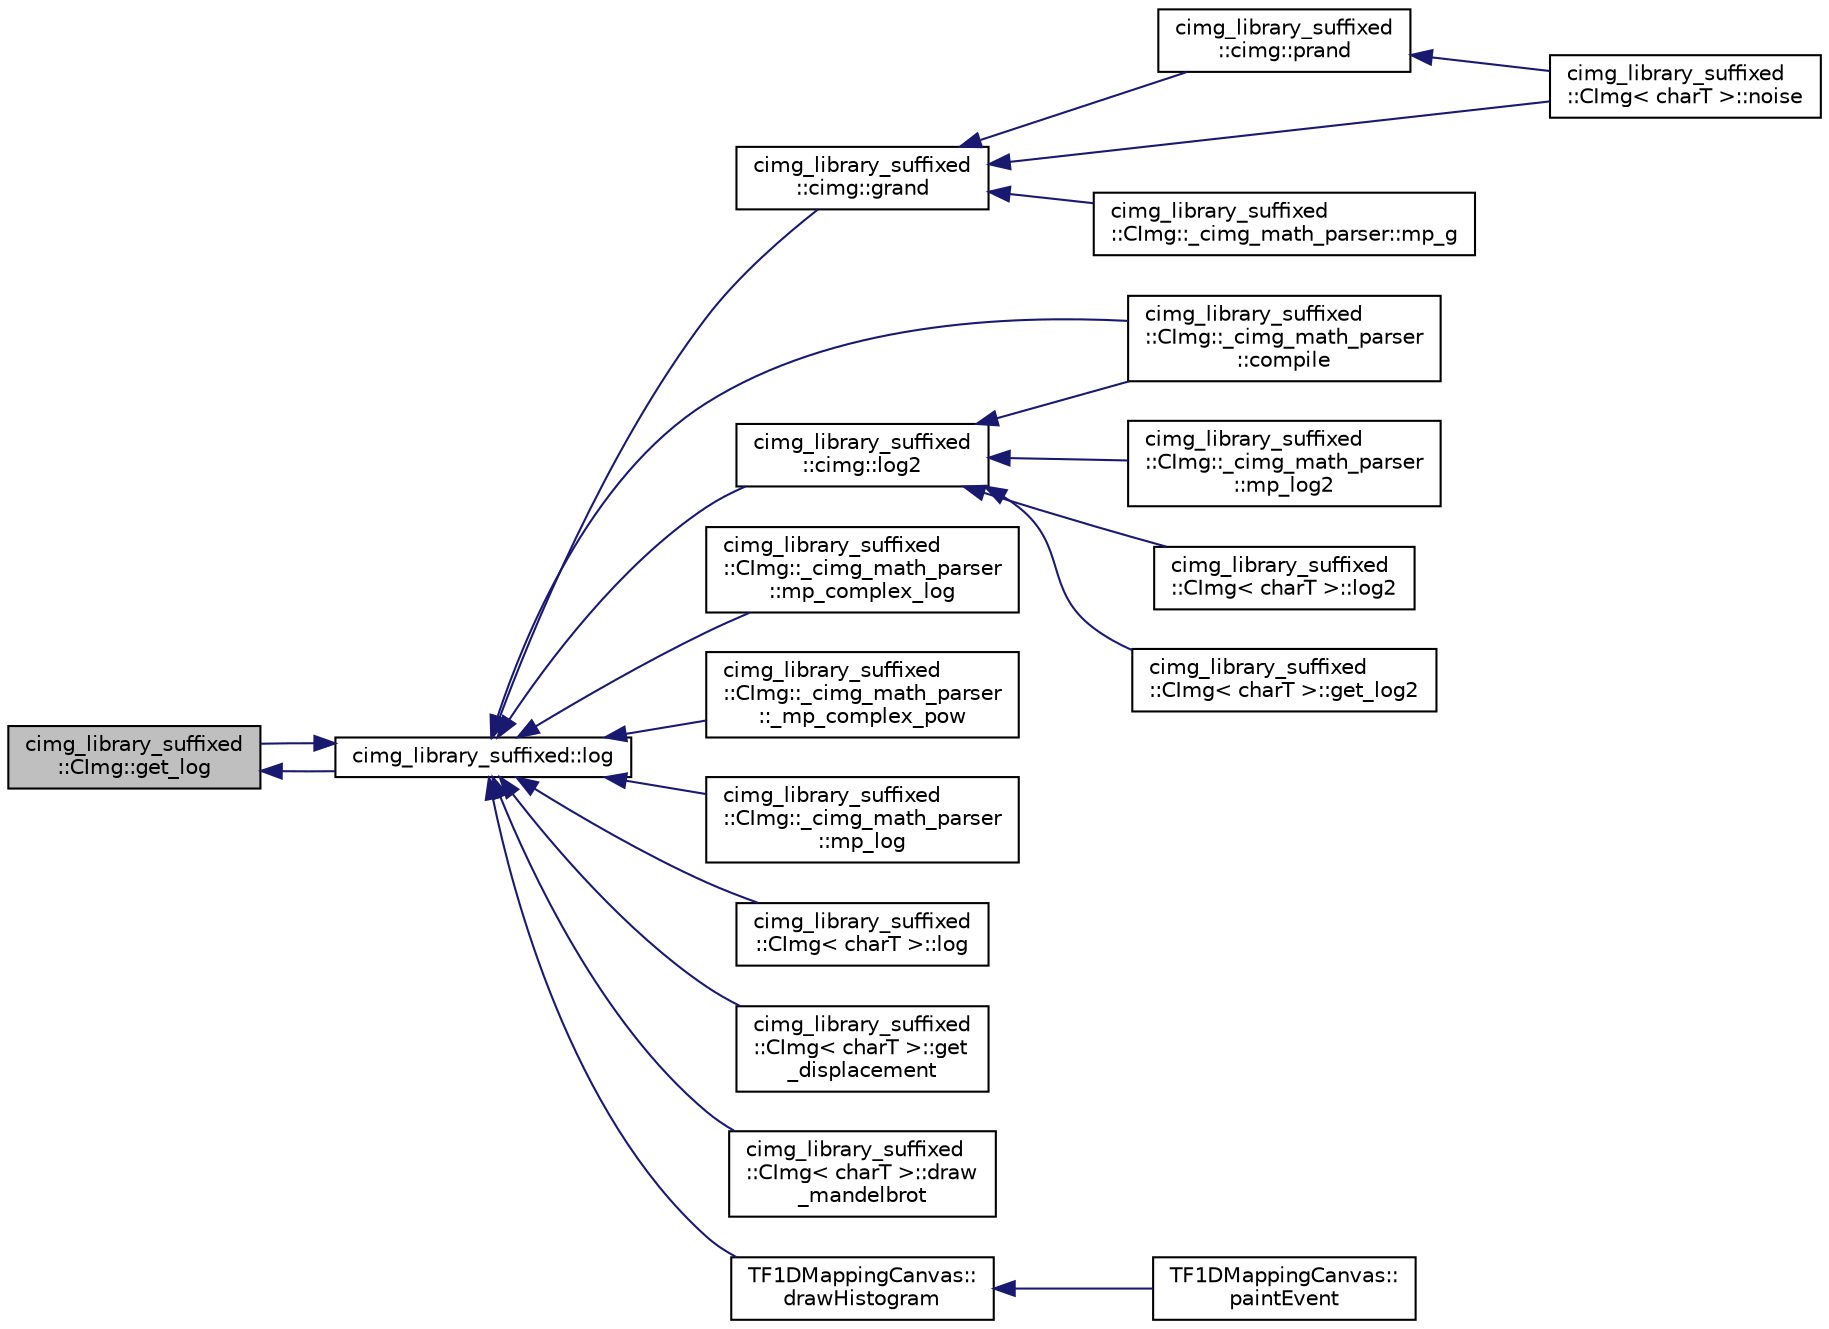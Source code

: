 digraph "cimg_library_suffixed::CImg::get_log"
{
  edge [fontname="Helvetica",fontsize="10",labelfontname="Helvetica",labelfontsize="10"];
  node [fontname="Helvetica",fontsize="10",shape=record];
  rankdir="LR";
  Node1670 [label="cimg_library_suffixed\l::CImg::get_log",height=0.2,width=0.4,color="black", fillcolor="grey75", style="filled", fontcolor="black"];
  Node1670 -> Node1671 [dir="back",color="midnightblue",fontsize="10",style="solid",fontname="Helvetica"];
  Node1671 [label="cimg_library_suffixed::log",height=0.2,width=0.4,color="black", fillcolor="white", style="filled",URL="$namespacecimg__library__suffixed.html#a65baff382319a3677fd777a976a4f50b"];
  Node1671 -> Node1672 [dir="back",color="midnightblue",fontsize="10",style="solid",fontname="Helvetica"];
  Node1672 [label="cimg_library_suffixed\l::cimg::grand",height=0.2,width=0.4,color="black", fillcolor="white", style="filled",URL="$namespacecimg__library__suffixed_1_1cimg.html#aa12c572ad67f655e27f7b8e3e76dafa5",tooltip="Return a random variable following a gaussian distribution and a standard deviation of 1..."];
  Node1672 -> Node1673 [dir="back",color="midnightblue",fontsize="10",style="solid",fontname="Helvetica"];
  Node1673 [label="cimg_library_suffixed\l::cimg::prand",height=0.2,width=0.4,color="black", fillcolor="white", style="filled",URL="$namespacecimg__library__suffixed_1_1cimg.html#a2a18bbfb6a496d8d5a02943be8eaa936",tooltip="Return a random variable following a Poisson distribution of parameter z. "];
  Node1673 -> Node1674 [dir="back",color="midnightblue",fontsize="10",style="solid",fontname="Helvetica"];
  Node1674 [label="cimg_library_suffixed\l::CImg\< charT \>::noise",height=0.2,width=0.4,color="black", fillcolor="white", style="filled",URL="$structcimg__library__suffixed_1_1_c_img.html#a6049c651eefc3a13b8f7d1fc3ff225d7",tooltip="Add random noise to pixel values. "];
  Node1672 -> Node1675 [dir="back",color="midnightblue",fontsize="10",style="solid",fontname="Helvetica"];
  Node1675 [label="cimg_library_suffixed\l::CImg::_cimg_math_parser::mp_g",height=0.2,width=0.4,color="black", fillcolor="white", style="filled",URL="$structcimg__library__suffixed_1_1_c_img_1_1__cimg__math__parser.html#a1a6f67dab44ca62b11aec01933907178"];
  Node1672 -> Node1674 [dir="back",color="midnightblue",fontsize="10",style="solid",fontname="Helvetica"];
  Node1671 -> Node1676 [dir="back",color="midnightblue",fontsize="10",style="solid",fontname="Helvetica"];
  Node1676 [label="cimg_library_suffixed\l::cimg::log2",height=0.2,width=0.4,color="black", fillcolor="white", style="filled",URL="$namespacecimg__library__suffixed_1_1cimg.html#a03657cf098d3b588e76bcef4426233bd",tooltip="Return base-2 logarithm of a value. "];
  Node1676 -> Node1677 [dir="back",color="midnightblue",fontsize="10",style="solid",fontname="Helvetica"];
  Node1677 [label="cimg_library_suffixed\l::CImg::_cimg_math_parser\l::compile",height=0.2,width=0.4,color="black", fillcolor="white", style="filled",URL="$structcimg__library__suffixed_1_1_c_img_1_1__cimg__math__parser.html#a318c44c5d1f4f0114355f37ace87a4ae"];
  Node1676 -> Node1678 [dir="back",color="midnightblue",fontsize="10",style="solid",fontname="Helvetica"];
  Node1678 [label="cimg_library_suffixed\l::CImg::_cimg_math_parser\l::mp_log2",height=0.2,width=0.4,color="black", fillcolor="white", style="filled",URL="$structcimg__library__suffixed_1_1_c_img_1_1__cimg__math__parser.html#ade9dece3f3a257859ded3a42c9605ba9"];
  Node1676 -> Node1679 [dir="back",color="midnightblue",fontsize="10",style="solid",fontname="Helvetica"];
  Node1679 [label="cimg_library_suffixed\l::CImg\< charT \>::log2",height=0.2,width=0.4,color="black", fillcolor="white", style="filled",URL="$structcimg__library__suffixed_1_1_c_img.html#a2fbd06361da285cd57797bba6df0b275",tooltip="Compute the base-2 logarithm of each pixel value. "];
  Node1676 -> Node1680 [dir="back",color="midnightblue",fontsize="10",style="solid",fontname="Helvetica"];
  Node1680 [label="cimg_library_suffixed\l::CImg\< charT \>::get_log2",height=0.2,width=0.4,color="black", fillcolor="white", style="filled",URL="$structcimg__library__suffixed_1_1_c_img.html#a6f3dafb21c7bac989a884e3f4ce1565f",tooltip="Compute the base-10 logarithm of each pixel value . "];
  Node1671 -> Node1677 [dir="back",color="midnightblue",fontsize="10",style="solid",fontname="Helvetica"];
  Node1671 -> Node1681 [dir="back",color="midnightblue",fontsize="10",style="solid",fontname="Helvetica"];
  Node1681 [label="cimg_library_suffixed\l::CImg::_cimg_math_parser\l::mp_complex_log",height=0.2,width=0.4,color="black", fillcolor="white", style="filled",URL="$structcimg__library__suffixed_1_1_c_img_1_1__cimg__math__parser.html#ac01a447168773b005f451a63d2317620"];
  Node1671 -> Node1682 [dir="back",color="midnightblue",fontsize="10",style="solid",fontname="Helvetica"];
  Node1682 [label="cimg_library_suffixed\l::CImg::_cimg_math_parser\l::_mp_complex_pow",height=0.2,width=0.4,color="black", fillcolor="white", style="filled",URL="$structcimg__library__suffixed_1_1_c_img_1_1__cimg__math__parser.html#a4c1d921651a9408da9487f1d4e8c13d0"];
  Node1671 -> Node1683 [dir="back",color="midnightblue",fontsize="10",style="solid",fontname="Helvetica"];
  Node1683 [label="cimg_library_suffixed\l::CImg::_cimg_math_parser\l::mp_log",height=0.2,width=0.4,color="black", fillcolor="white", style="filled",URL="$structcimg__library__suffixed_1_1_c_img_1_1__cimg__math__parser.html#ae9a43f4c2a66afec7fced513abcf758f"];
  Node1671 -> Node1684 [dir="back",color="midnightblue",fontsize="10",style="solid",fontname="Helvetica"];
  Node1684 [label="cimg_library_suffixed\l::CImg\< charT \>::log",height=0.2,width=0.4,color="black", fillcolor="white", style="filled",URL="$structcimg__library__suffixed_1_1_c_img.html#acc2665db5892449362ae3098f65b0377",tooltip="Compute the logarithm of each pixel value. "];
  Node1671 -> Node1670 [dir="back",color="midnightblue",fontsize="10",style="solid",fontname="Helvetica"];
  Node1671 -> Node1685 [dir="back",color="midnightblue",fontsize="10",style="solid",fontname="Helvetica"];
  Node1685 [label="cimg_library_suffixed\l::CImg\< charT \>::get\l_displacement",height=0.2,width=0.4,color="black", fillcolor="white", style="filled",URL="$structcimg__library__suffixed_1_1_c_img.html#a91ec1cd09114c4018a78e4ea0b2df386",tooltip="Estimate displacement field between two images . "];
  Node1671 -> Node1686 [dir="back",color="midnightblue",fontsize="10",style="solid",fontname="Helvetica"];
  Node1686 [label="cimg_library_suffixed\l::CImg\< charT \>::draw\l_mandelbrot",height=0.2,width=0.4,color="black", fillcolor="white", style="filled",URL="$structcimg__library__suffixed_1_1_c_img.html#a4ee4442b26855c03fbfbab878da90c07",tooltip="Draw a quadratic Mandelbrot or Julia 2d fractal. "];
  Node1671 -> Node1687 [dir="back",color="midnightblue",fontsize="10",style="solid",fontname="Helvetica"];
  Node1687 [label="TF1DMappingCanvas::\ldrawHistogram",height=0.2,width=0.4,color="black", fillcolor="white", style="filled",URL="$class_t_f1_d_mapping_canvas.html#af8ca9b7839cb0ce17065c1b87963b450"];
  Node1687 -> Node1688 [dir="back",color="midnightblue",fontsize="10",style="solid",fontname="Helvetica"];
  Node1688 [label="TF1DMappingCanvas::\lpaintEvent",height=0.2,width=0.4,color="black", fillcolor="white", style="filled",URL="$class_t_f1_d_mapping_canvas.html#a51c5bfc32131bc9e8879e768e90be5a1"];
}
